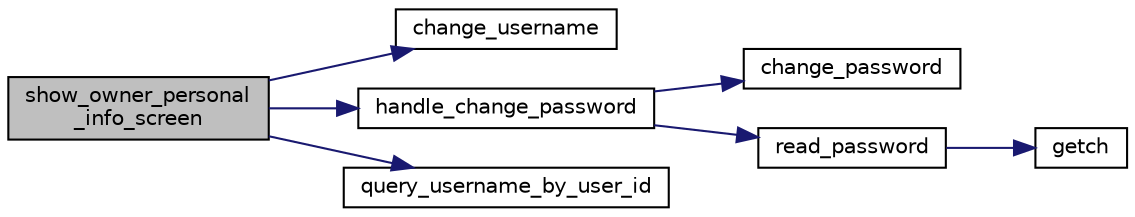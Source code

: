 digraph "show_owner_personal_info_screen"
{
 // LATEX_PDF_SIZE
  edge [fontname="Helvetica",fontsize="10",labelfontname="Helvetica",labelfontsize="10"];
  node [fontname="Helvetica",fontsize="10",shape=record];
  rankdir="LR";
  Node1 [label="show_owner_personal\l_info_screen",height=0.2,width=0.4,color="black", fillcolor="grey75", style="filled", fontcolor="black",tooltip=" "];
  Node1 -> Node2 [color="midnightblue",fontsize="10",style="solid"];
  Node2 [label="change_username",height=0.2,width=0.4,color="black", fillcolor="white", style="filled",URL="$ui__owner_8c.html#a1a99c33b19c2660c4cc274b85b5478b1",tooltip=" "];
  Node1 -> Node3 [color="midnightblue",fontsize="10",style="solid"];
  Node3 [label="handle_change_password",height=0.2,width=0.4,color="black", fillcolor="white", style="filled",URL="$ui__owner_8c.html#a86511be00589adbf9754f67f1ad4693b",tooltip=" "];
  Node3 -> Node4 [color="midnightblue",fontsize="10",style="solid"];
  Node4 [label="change_password",height=0.2,width=0.4,color="black", fillcolor="white", style="filled",URL="$auth_8c.html#a5dec1261f68e6ad3d0c56db959f49dca",tooltip="修改用户密码"];
  Node3 -> Node5 [color="midnightblue",fontsize="10",style="solid"];
  Node5 [label="read_password",height=0.2,width=0.4,color="black", fillcolor="white", style="filled",URL="$console_8c.html#aed241cb94aaa9c588492533b30686892",tooltip="安全读取密码，输入时显示星号，支持退格键"];
  Node5 -> Node6 [color="midnightblue",fontsize="10",style="solid"];
  Node6 [label="getch",height=0.2,width=0.4,color="black", fillcolor="white", style="filled",URL="$console_8c.html#af5978fab9fa6dd4ced1c3a8ab1251f7b",tooltip="在Linux系统下获取单个字符输入，无回显"];
  Node1 -> Node7 [color="midnightblue",fontsize="10",style="solid"];
  Node7 [label="query_username_by_user_id",height=0.2,width=0.4,color="black", fillcolor="white", style="filled",URL="$ui__owner_8c.html#ae15af65350309ebdca05ea8a04036fbd",tooltip="根据用户ID查询用户名"];
}
